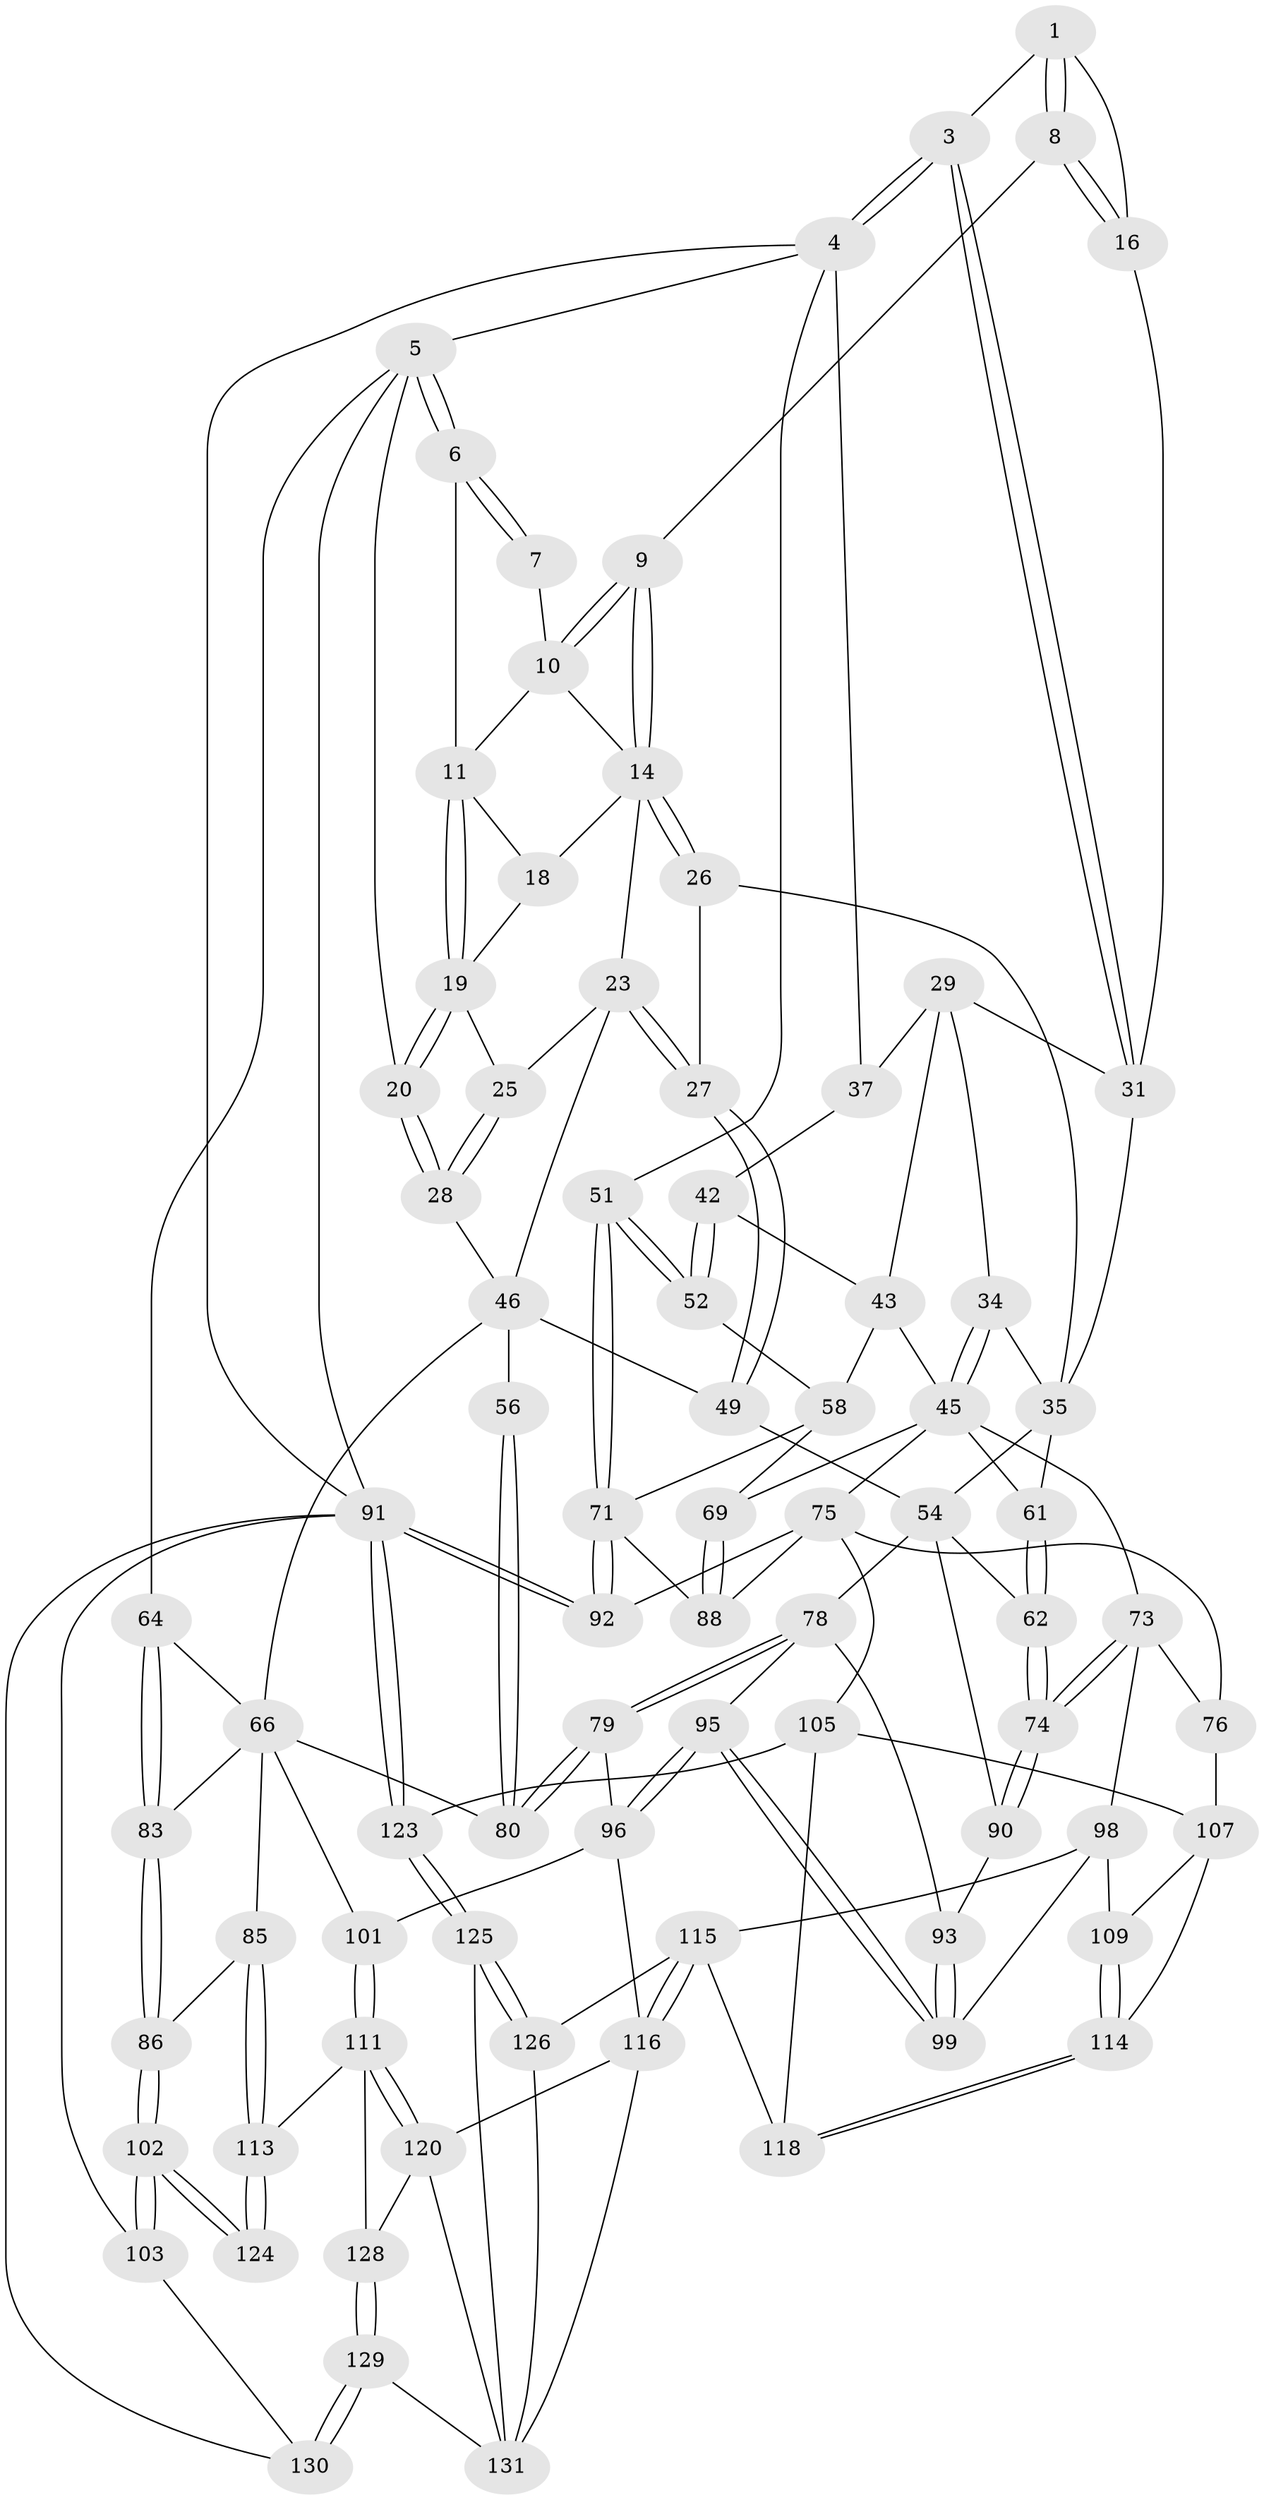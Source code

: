// original degree distribution, {3: 0.04411764705882353, 5: 0.5147058823529411, 6: 0.2426470588235294, 4: 0.19852941176470587}
// Generated by graph-tools (version 1.1) at 2025/21/03/04/25 18:21:39]
// undirected, 81 vertices, 191 edges
graph export_dot {
graph [start="1"]
  node [color=gray90,style=filled];
  1 [pos="+0.519807478438517+0",super="+2"];
  3 [pos="+1+0"];
  4 [pos="+1+0",super="+39"];
  5 [pos="+0+0",super="+21"];
  6 [pos="+0+0"];
  7 [pos="+0.3389881355697085+0"];
  8 [pos="+0.5668884691654066+0.1609662003960156"];
  9 [pos="+0.47576307570282605+0.18685152539487965"];
  10 [pos="+0.33564006069187774+0",super="+13"];
  11 [pos="+0.10362596224059784+0.09196621653063915",super="+12"];
  14 [pos="+0.46513130695880156+0.1946308668945345",super="+15"];
  16 [pos="+0.6227085422262736+0.17774802870118506"];
  18 [pos="+0.22809934000016138+0.18128540868780668"];
  19 [pos="+0.05694129877735748+0.17360337293826597",super="+22"];
  20 [pos="+0+0.29431942152620744"];
  23 [pos="+0.26792682055440964+0.2999803351092532",super="+24"];
  25 [pos="+0.15499367916986104+0.2946153544350524"];
  26 [pos="+0.43259160714887873+0.3088296166449331"];
  27 [pos="+0.37772973334945903+0.33782921085657225"];
  28 [pos="+0.05751370610661813+0.34352769057304494"];
  29 [pos="+0.8534404765813507+0.23804588442629257",super="+33+30"];
  31 [pos="+1+0.044862324856881235",super="+32"];
  34 [pos="+0.7206358375952067+0.33930793978068174"];
  35 [pos="+0.6660875876207335+0.26502722644409427",super="+41"];
  37 [pos="+0.9134024115539439+0.29778899358177235",super="+40"];
  42 [pos="+0.9389683090714253+0.3874816595398598"];
  43 [pos="+0.8920436175155106+0.3906090688885512",super="+44"];
  45 [pos="+0.7251017416346439+0.4104937648022769",super="+59"];
  46 [pos="+0.2206047650310408+0.3559178007305397",super="+50+47"];
  49 [pos="+0.34205193048132676+0.45954481858590585"];
  51 [pos="+1+0.46075103175831333"];
  52 [pos="+1+0.44338370932875926"];
  54 [pos="+0.4986365749960388+0.4424598275816262",super="+63+55"];
  56 [pos="+0.2119774018999217+0.5308008624455282"];
  58 [pos="+0.8981733198611991+0.4719979134838951",super="+68"];
  61 [pos="+0.6031343192472881+0.4385760176242047"];
  62 [pos="+0.5660067471326646+0.5617841118610618"];
  64 [pos="+0+0.40569439114461175",super="+65"];
  66 [pos="+0.06405041557261124+0.5251050700126233",super="+67+84"];
  69 [pos="+0.7895880184941181+0.5308759427627545"];
  71 [pos="+1+0.5718523046423322",super="+72"];
  73 [pos="+0.6017006545028628+0.6004256350320346",super="+77"];
  74 [pos="+0.5759287054011838+0.5858963359048582"];
  75 [pos="+0.7553252904359178+0.5902748150064875",super="+89"];
  76 [pos="+0.7044294379472633+0.6208277090097166"];
  78 [pos="+0.345229270156128+0.5197568592289413",super="+82"];
  79 [pos="+0.2827660065937878+0.5552803056472408"];
  80 [pos="+0.22644089355003166+0.5509235767478445"];
  83 [pos="+0+0.4208465104474415"];
  85 [pos="+0.05954835085370853+0.6892060570041375"];
  86 [pos="+0+0.674505291822601"];
  88 [pos="+0.9177383069845174+0.5837157729911973"];
  90 [pos="+0.5275759031196166+0.5997228828925475"];
  91 [pos="+1+1",super="+104"];
  92 [pos="+1+0.8139347279059326"];
  93 [pos="+0.5227662500981197+0.6046240072831861"];
  95 [pos="+0.4234397816319211+0.7369689161352596"];
  96 [pos="+0.40601623575642265+0.7533460319942459",super="+97"];
  98 [pos="+0.5881377603878998+0.7326161497932433",super="+110"];
  99 [pos="+0.4863873272976926+0.7276429537832277"];
  101 [pos="+0.24385181184895116+0.7993752669928695"];
  102 [pos="+0+0.9301619606370204"];
  103 [pos="+0+1",super="+127"];
  105 [pos="+0.8605125059410992+0.7515704925915002",super="+106+122"];
  107 [pos="+0.8396492259732645+0.7557551655024487",super="+108"];
  109 [pos="+0.677953129460883+0.7311879451375837"];
  111 [pos="+0.22739326806787705+0.813877913185846",super="+112"];
  113 [pos="+0.16606170998759348+0.8260762963921118"];
  114 [pos="+0.74519264142437+0.8064388921749422"];
  115 [pos="+0.6083174023284484+0.8599635259419947",super="+119"];
  116 [pos="+0.5537544352877845+0.891577996100327",super="+117"];
  118 [pos="+0.6960675096120699+0.8632003587371669",super="+121"];
  120 [pos="+0.3760537798986201+0.9444026305026784",super="+133"];
  123 [pos="+1+1"];
  124 [pos="+0.14125289785960812+0.846195114174914"];
  125 [pos="+0.8891001886124029+1"];
  126 [pos="+0.6604683166558843+0.9034656401038512"];
  128 [pos="+0.2894516285468477+1"];
  129 [pos="+0.2893633214805721+1"];
  130 [pos="+0.03674206553971026+1"];
  131 [pos="+0.5822190356895898+1",super="+132+135"];
  1 -- 8;
  1 -- 8;
  1 -- 16;
  1 -- 3;
  3 -- 4;
  3 -- 4;
  3 -- 31;
  3 -- 31;
  4 -- 5;
  4 -- 91;
  4 -- 51;
  4 -- 37;
  5 -- 6;
  5 -- 6;
  5 -- 91;
  5 -- 64;
  5 -- 20;
  6 -- 7;
  6 -- 7;
  6 -- 11;
  7 -- 10;
  8 -- 9;
  8 -- 16;
  8 -- 16;
  9 -- 10;
  9 -- 10;
  9 -- 14;
  9 -- 14;
  10 -- 11;
  10 -- 14;
  11 -- 19;
  11 -- 19;
  11 -- 18;
  14 -- 26;
  14 -- 26;
  14 -- 18;
  14 -- 23;
  16 -- 31;
  18 -- 19;
  19 -- 20;
  19 -- 20;
  19 -- 25;
  20 -- 28;
  20 -- 28;
  23 -- 27;
  23 -- 27;
  23 -- 25;
  23 -- 46;
  25 -- 28;
  25 -- 28;
  26 -- 27;
  26 -- 35;
  27 -- 49;
  27 -- 49;
  28 -- 46;
  29 -- 37 [weight=2];
  29 -- 34;
  29 -- 43;
  29 -- 31;
  31 -- 35;
  34 -- 35;
  34 -- 45;
  34 -- 45;
  35 -- 61;
  35 -- 54;
  37 -- 42;
  42 -- 43;
  42 -- 52;
  42 -- 52;
  43 -- 58;
  43 -- 45;
  45 -- 61;
  45 -- 69;
  45 -- 73;
  45 -- 75;
  46 -- 56 [weight=2];
  46 -- 49;
  46 -- 66;
  49 -- 54;
  51 -- 52;
  51 -- 52;
  51 -- 71;
  51 -- 71;
  52 -- 58;
  54 -- 62;
  54 -- 90;
  54 -- 78 [weight=2];
  56 -- 80;
  56 -- 80;
  58 -- 69;
  58 -- 71;
  61 -- 62;
  61 -- 62;
  62 -- 74;
  62 -- 74;
  64 -- 83;
  64 -- 83;
  64 -- 66;
  66 -- 83;
  66 -- 80;
  66 -- 85;
  66 -- 101;
  69 -- 88;
  69 -- 88;
  71 -- 92;
  71 -- 92;
  71 -- 88;
  73 -- 74;
  73 -- 74;
  73 -- 98;
  73 -- 76;
  74 -- 90;
  74 -- 90;
  75 -- 76;
  75 -- 88;
  75 -- 105;
  75 -- 92;
  76 -- 107;
  78 -- 79;
  78 -- 79;
  78 -- 93;
  78 -- 95;
  79 -- 80;
  79 -- 80;
  79 -- 96;
  83 -- 86;
  83 -- 86;
  85 -- 86;
  85 -- 113;
  85 -- 113;
  86 -- 102;
  86 -- 102;
  90 -- 93;
  91 -- 92;
  91 -- 92;
  91 -- 123;
  91 -- 123;
  91 -- 130;
  91 -- 103;
  93 -- 99;
  93 -- 99;
  95 -- 96;
  95 -- 96;
  95 -- 99;
  95 -- 99;
  96 -- 101;
  96 -- 116;
  98 -- 99;
  98 -- 115;
  98 -- 109;
  101 -- 111;
  101 -- 111;
  102 -- 103;
  102 -- 103;
  102 -- 124;
  102 -- 124;
  103 -- 130;
  105 -- 107;
  105 -- 123;
  105 -- 118 [weight=2];
  107 -- 114;
  107 -- 109;
  109 -- 114;
  109 -- 114;
  111 -- 120;
  111 -- 120;
  111 -- 128;
  111 -- 113;
  113 -- 124;
  113 -- 124;
  114 -- 118;
  114 -- 118;
  115 -- 116;
  115 -- 116;
  115 -- 126;
  115 -- 118;
  116 -- 131;
  116 -- 120;
  120 -- 128;
  120 -- 131;
  123 -- 125;
  123 -- 125;
  125 -- 126;
  125 -- 126;
  125 -- 131;
  126 -- 131;
  128 -- 129;
  128 -- 129;
  129 -- 130;
  129 -- 130;
  129 -- 131;
}

